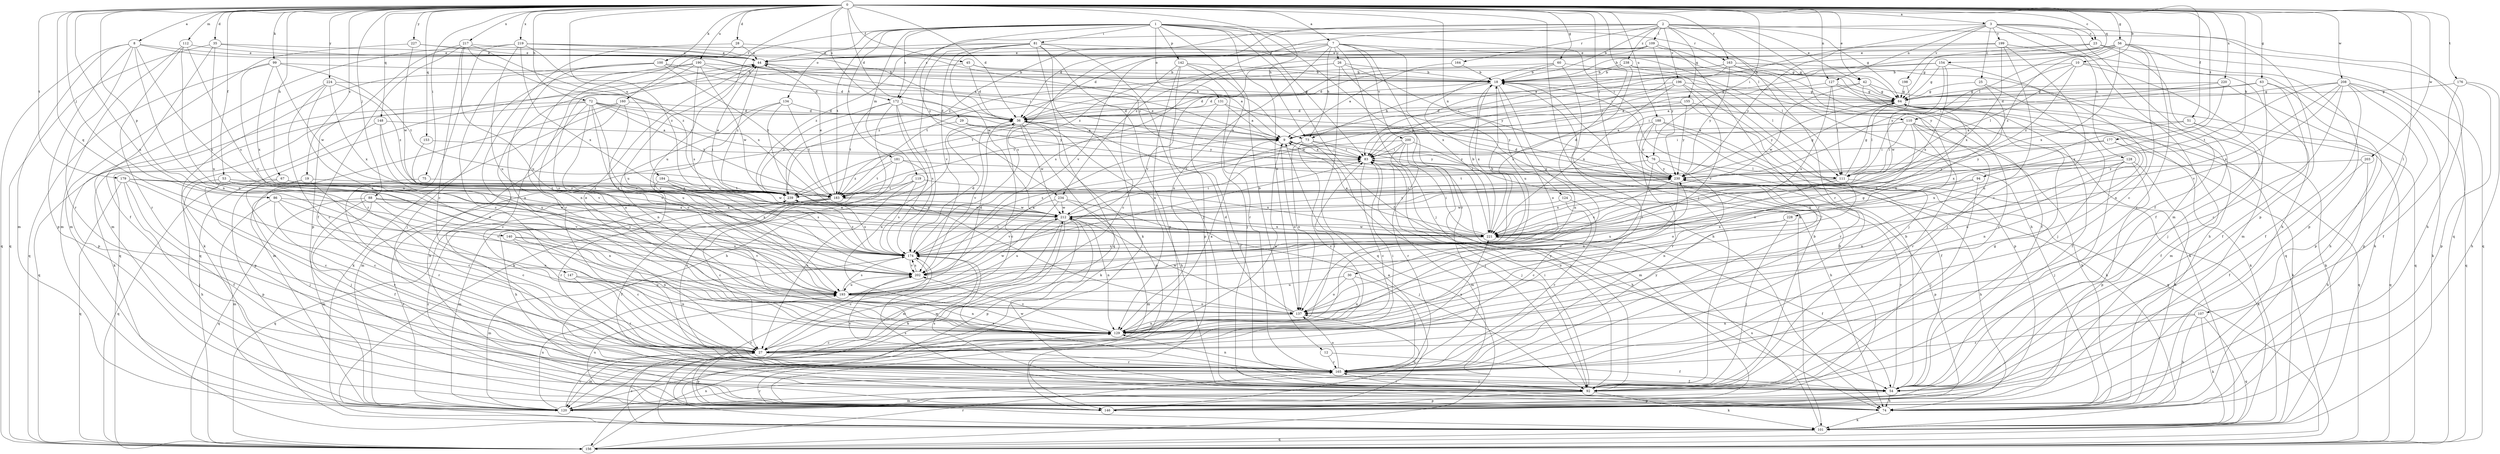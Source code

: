 strict digraph  {
0;
1;
2;
3;
7;
8;
9;
10;
12;
18;
19;
23;
25;
26;
27;
28;
29;
30;
35;
36;
42;
44;
45;
51;
53;
54;
56;
60;
63;
64;
67;
72;
73;
74;
75;
76;
81;
83;
86;
88;
92;
94;
99;
100;
101;
107;
109;
110;
111;
112;
119;
120;
124;
127;
128;
129;
131;
134;
137;
140;
142;
146;
147;
148;
153;
154;
155;
156;
160;
163;
164;
165;
172;
174;
176;
177;
179;
181;
183;
184;
188;
190;
193;
196;
198;
199;
200;
202;
203;
208;
212;
217;
219;
220;
221;
224;
227;
228;
230;
234;
238;
239;
0 -> 3  [label=a];
0 -> 7  [label=a];
0 -> 8  [label=a];
0 -> 10  [label=b];
0 -> 19  [label=c];
0 -> 23  [label=c];
0 -> 28  [label=d];
0 -> 29  [label=d];
0 -> 30  [label=d];
0 -> 35  [label=d];
0 -> 36  [label=d];
0 -> 42  [label=e];
0 -> 45  [label=f];
0 -> 51  [label=f];
0 -> 53  [label=f];
0 -> 56  [label=g];
0 -> 60  [label=g];
0 -> 63  [label=g];
0 -> 67  [label=h];
0 -> 72  [label=h];
0 -> 73  [label=h];
0 -> 75  [label=i];
0 -> 76  [label=i];
0 -> 86  [label=j];
0 -> 88  [label=j];
0 -> 92  [label=j];
0 -> 94  [label=k];
0 -> 99  [label=k];
0 -> 100  [label=k];
0 -> 101  [label=k];
0 -> 107  [label=l];
0 -> 112  [label=m];
0 -> 124  [label=n];
0 -> 127  [label=n];
0 -> 140  [label=p];
0 -> 147  [label=q];
0 -> 148  [label=q];
0 -> 153  [label=q];
0 -> 154  [label=q];
0 -> 160  [label=r];
0 -> 163  [label=r];
0 -> 172  [label=s];
0 -> 176  [label=t];
0 -> 177  [label=t];
0 -> 179  [label=t];
0 -> 184  [label=u];
0 -> 188  [label=u];
0 -> 190  [label=u];
0 -> 193  [label=u];
0 -> 203  [label=w];
0 -> 208  [label=w];
0 -> 217  [label=x];
0 -> 219  [label=x];
0 -> 220  [label=x];
0 -> 224  [label=y];
0 -> 227  [label=y];
1 -> 12  [label=b];
1 -> 54  [label=f];
1 -> 76  [label=i];
1 -> 81  [label=i];
1 -> 83  [label=i];
1 -> 119  [label=m];
1 -> 131  [label=o];
1 -> 134  [label=o];
1 -> 137  [label=o];
1 -> 142  [label=p];
1 -> 163  [label=r];
1 -> 172  [label=s];
1 -> 181  [label=t];
1 -> 183  [label=t];
1 -> 193  [label=u];
1 -> 221  [label=x];
1 -> 234  [label=z];
2 -> 18  [label=b];
2 -> 36  [label=d];
2 -> 42  [label=e];
2 -> 64  [label=g];
2 -> 109  [label=l];
2 -> 155  [label=q];
2 -> 156  [label=q];
2 -> 164  [label=r];
2 -> 165  [label=r];
2 -> 196  [label=v];
2 -> 228  [label=y];
2 -> 234  [label=z];
2 -> 238  [label=z];
2 -> 239  [label=z];
3 -> 23  [label=c];
3 -> 25  [label=c];
3 -> 54  [label=f];
3 -> 83  [label=i];
3 -> 120  [label=m];
3 -> 127  [label=n];
3 -> 128  [label=n];
3 -> 146  [label=p];
3 -> 172  [label=s];
3 -> 198  [label=v];
3 -> 199  [label=v];
7 -> 26  [label=c];
7 -> 44  [label=e];
7 -> 73  [label=h];
7 -> 92  [label=j];
7 -> 110  [label=l];
7 -> 129  [label=n];
7 -> 165  [label=r];
7 -> 174  [label=s];
7 -> 200  [label=v];
7 -> 202  [label=v];
7 -> 221  [label=x];
8 -> 44  [label=e];
8 -> 73  [label=h];
8 -> 120  [label=m];
8 -> 129  [label=n];
8 -> 146  [label=p];
8 -> 156  [label=q];
8 -> 165  [label=r];
8 -> 174  [label=s];
9 -> 83  [label=i];
9 -> 137  [label=o];
9 -> 230  [label=y];
10 -> 18  [label=b];
10 -> 101  [label=k];
10 -> 110  [label=l];
10 -> 111  [label=l];
10 -> 120  [label=m];
10 -> 239  [label=z];
12 -> 54  [label=f];
12 -> 165  [label=r];
18 -> 64  [label=g];
18 -> 73  [label=h];
18 -> 129  [label=n];
18 -> 137  [label=o];
18 -> 183  [label=t];
18 -> 221  [label=x];
19 -> 27  [label=c];
19 -> 92  [label=j];
19 -> 146  [label=p];
19 -> 239  [label=z];
23 -> 44  [label=e];
23 -> 54  [label=f];
23 -> 64  [label=g];
23 -> 83  [label=i];
23 -> 156  [label=q];
25 -> 64  [label=g];
25 -> 92  [label=j];
25 -> 193  [label=u];
26 -> 18  [label=b];
26 -> 74  [label=h];
26 -> 156  [label=q];
26 -> 174  [label=s];
26 -> 202  [label=v];
26 -> 230  [label=y];
27 -> 9  [label=a];
27 -> 83  [label=i];
27 -> 120  [label=m];
27 -> 146  [label=p];
27 -> 165  [label=r];
27 -> 221  [label=x];
28 -> 27  [label=c];
28 -> 44  [label=e];
28 -> 165  [label=r];
28 -> 230  [label=y];
29 -> 9  [label=a];
29 -> 120  [label=m];
29 -> 230  [label=y];
30 -> 129  [label=n];
30 -> 137  [label=o];
30 -> 165  [label=r];
30 -> 193  [label=u];
35 -> 9  [label=a];
35 -> 44  [label=e];
35 -> 54  [label=f];
35 -> 156  [label=q];
35 -> 193  [label=u];
36 -> 9  [label=a];
36 -> 27  [label=c];
36 -> 74  [label=h];
36 -> 101  [label=k];
36 -> 129  [label=n];
36 -> 146  [label=p];
36 -> 202  [label=v];
36 -> 212  [label=w];
42 -> 36  [label=d];
42 -> 64  [label=g];
42 -> 156  [label=q];
42 -> 165  [label=r];
42 -> 212  [label=w];
44 -> 18  [label=b];
44 -> 156  [label=q];
44 -> 193  [label=u];
44 -> 239  [label=z];
45 -> 9  [label=a];
45 -> 18  [label=b];
45 -> 36  [label=d];
45 -> 156  [label=q];
51 -> 9  [label=a];
51 -> 54  [label=f];
51 -> 156  [label=q];
51 -> 221  [label=x];
53 -> 74  [label=h];
53 -> 92  [label=j];
53 -> 129  [label=n];
53 -> 183  [label=t];
53 -> 202  [label=v];
53 -> 239  [label=z];
54 -> 18  [label=b];
54 -> 74  [label=h];
54 -> 146  [label=p];
54 -> 174  [label=s];
54 -> 230  [label=y];
56 -> 9  [label=a];
56 -> 18  [label=b];
56 -> 27  [label=c];
56 -> 44  [label=e];
56 -> 74  [label=h];
56 -> 111  [label=l];
56 -> 146  [label=p];
56 -> 165  [label=r];
56 -> 221  [label=x];
56 -> 239  [label=z];
60 -> 18  [label=b];
60 -> 111  [label=l];
60 -> 165  [label=r];
60 -> 193  [label=u];
60 -> 239  [label=z];
63 -> 9  [label=a];
63 -> 36  [label=d];
63 -> 54  [label=f];
63 -> 64  [label=g];
63 -> 92  [label=j];
63 -> 146  [label=p];
64 -> 36  [label=d];
64 -> 54  [label=f];
64 -> 101  [label=k];
64 -> 111  [label=l];
64 -> 120  [label=m];
64 -> 230  [label=y];
67 -> 27  [label=c];
67 -> 156  [label=q];
67 -> 221  [label=x];
67 -> 239  [label=z];
72 -> 9  [label=a];
72 -> 27  [label=c];
72 -> 36  [label=d];
72 -> 83  [label=i];
72 -> 101  [label=k];
72 -> 137  [label=o];
72 -> 156  [label=q];
72 -> 183  [label=t];
72 -> 193  [label=u];
72 -> 202  [label=v];
73 -> 27  [label=c];
73 -> 83  [label=i];
73 -> 92  [label=j];
73 -> 137  [label=o];
73 -> 174  [label=s];
73 -> 230  [label=y];
74 -> 101  [label=k];
74 -> 174  [label=s];
74 -> 212  [label=w];
74 -> 239  [label=z];
75 -> 165  [label=r];
75 -> 239  [label=z];
76 -> 111  [label=l];
76 -> 129  [label=n];
76 -> 137  [label=o];
76 -> 183  [label=t];
76 -> 230  [label=y];
81 -> 44  [label=e];
81 -> 92  [label=j];
81 -> 101  [label=k];
81 -> 111  [label=l];
81 -> 146  [label=p];
81 -> 156  [label=q];
81 -> 174  [label=s];
81 -> 202  [label=v];
81 -> 212  [label=w];
81 -> 239  [label=z];
83 -> 9  [label=a];
83 -> 27  [label=c];
83 -> 44  [label=e];
83 -> 74  [label=h];
83 -> 92  [label=j];
83 -> 120  [label=m];
83 -> 230  [label=y];
86 -> 120  [label=m];
86 -> 129  [label=n];
86 -> 165  [label=r];
86 -> 202  [label=v];
86 -> 212  [label=w];
88 -> 27  [label=c];
88 -> 54  [label=f];
88 -> 120  [label=m];
88 -> 156  [label=q];
88 -> 174  [label=s];
88 -> 212  [label=w];
88 -> 221  [label=x];
92 -> 18  [label=b];
92 -> 64  [label=g];
92 -> 83  [label=i];
92 -> 101  [label=k];
92 -> 120  [label=m];
92 -> 146  [label=p];
92 -> 165  [label=r];
92 -> 174  [label=s];
94 -> 92  [label=j];
94 -> 183  [label=t];
94 -> 221  [label=x];
99 -> 18  [label=b];
99 -> 156  [label=q];
99 -> 183  [label=t];
99 -> 202  [label=v];
99 -> 212  [label=w];
99 -> 221  [label=x];
100 -> 18  [label=b];
100 -> 27  [label=c];
100 -> 36  [label=d];
100 -> 101  [label=k];
100 -> 129  [label=n];
100 -> 183  [label=t];
101 -> 27  [label=c];
101 -> 156  [label=q];
101 -> 221  [label=x];
107 -> 74  [label=h];
107 -> 101  [label=k];
107 -> 129  [label=n];
107 -> 156  [label=q];
107 -> 165  [label=r];
109 -> 36  [label=d];
109 -> 44  [label=e];
109 -> 74  [label=h];
109 -> 165  [label=r];
109 -> 230  [label=y];
109 -> 239  [label=z];
110 -> 9  [label=a];
110 -> 74  [label=h];
110 -> 83  [label=i];
110 -> 101  [label=k];
110 -> 111  [label=l];
110 -> 137  [label=o];
110 -> 156  [label=q];
110 -> 165  [label=r];
111 -> 64  [label=g];
111 -> 101  [label=k];
111 -> 129  [label=n];
111 -> 193  [label=u];
111 -> 221  [label=x];
112 -> 44  [label=e];
112 -> 120  [label=m];
112 -> 129  [label=n];
112 -> 165  [label=r];
112 -> 174  [label=s];
119 -> 27  [label=c];
119 -> 74  [label=h];
119 -> 174  [label=s];
119 -> 183  [label=t];
119 -> 221  [label=x];
120 -> 18  [label=b];
120 -> 27  [label=c];
120 -> 165  [label=r];
120 -> 193  [label=u];
120 -> 212  [label=w];
120 -> 239  [label=z];
124 -> 27  [label=c];
124 -> 165  [label=r];
124 -> 212  [label=w];
127 -> 9  [label=a];
127 -> 64  [label=g];
127 -> 101  [label=k];
127 -> 111  [label=l];
127 -> 174  [label=s];
128 -> 74  [label=h];
128 -> 92  [label=j];
128 -> 129  [label=n];
128 -> 146  [label=p];
128 -> 221  [label=x];
128 -> 230  [label=y];
129 -> 9  [label=a];
129 -> 27  [label=c];
129 -> 44  [label=e];
129 -> 83  [label=i];
129 -> 202  [label=v];
129 -> 230  [label=y];
131 -> 9  [label=a];
131 -> 36  [label=d];
131 -> 54  [label=f];
131 -> 230  [label=y];
134 -> 36  [label=d];
134 -> 129  [label=n];
134 -> 137  [label=o];
134 -> 183  [label=t];
134 -> 202  [label=v];
137 -> 36  [label=d];
137 -> 129  [label=n];
137 -> 212  [label=w];
140 -> 27  [label=c];
140 -> 129  [label=n];
140 -> 174  [label=s];
140 -> 202  [label=v];
142 -> 18  [label=b];
142 -> 27  [label=c];
142 -> 92  [label=j];
142 -> 129  [label=n];
142 -> 146  [label=p];
142 -> 165  [label=r];
146 -> 9  [label=a];
146 -> 137  [label=o];
146 -> 193  [label=u];
146 -> 202  [label=v];
147 -> 129  [label=n];
147 -> 165  [label=r];
147 -> 193  [label=u];
148 -> 9  [label=a];
148 -> 146  [label=p];
148 -> 193  [label=u];
148 -> 202  [label=v];
153 -> 83  [label=i];
153 -> 174  [label=s];
154 -> 18  [label=b];
154 -> 64  [label=g];
154 -> 83  [label=i];
154 -> 129  [label=n];
154 -> 221  [label=x];
154 -> 230  [label=y];
155 -> 36  [label=d];
155 -> 101  [label=k];
155 -> 165  [label=r];
155 -> 183  [label=t];
155 -> 230  [label=y];
156 -> 129  [label=n];
156 -> 165  [label=r];
160 -> 36  [label=d];
160 -> 74  [label=h];
160 -> 101  [label=k];
160 -> 120  [label=m];
160 -> 137  [label=o];
163 -> 18  [label=b];
163 -> 36  [label=d];
163 -> 54  [label=f];
163 -> 74  [label=h];
163 -> 83  [label=i];
163 -> 92  [label=j];
163 -> 230  [label=y];
164 -> 9  [label=a];
164 -> 18  [label=b];
165 -> 44  [label=e];
165 -> 54  [label=f];
165 -> 92  [label=j];
165 -> 129  [label=n];
165 -> 137  [label=o];
165 -> 202  [label=v];
165 -> 230  [label=y];
172 -> 36  [label=d];
172 -> 74  [label=h];
172 -> 101  [label=k];
172 -> 174  [label=s];
172 -> 183  [label=t];
172 -> 230  [label=y];
172 -> 239  [label=z];
174 -> 18  [label=b];
174 -> 27  [label=c];
174 -> 36  [label=d];
174 -> 83  [label=i];
174 -> 120  [label=m];
174 -> 202  [label=v];
174 -> 239  [label=z];
176 -> 54  [label=f];
176 -> 64  [label=g];
176 -> 74  [label=h];
176 -> 146  [label=p];
177 -> 83  [label=i];
177 -> 129  [label=n];
177 -> 137  [label=o];
177 -> 230  [label=y];
179 -> 27  [label=c];
179 -> 54  [label=f];
179 -> 92  [label=j];
179 -> 156  [label=q];
179 -> 183  [label=t];
179 -> 221  [label=x];
179 -> 239  [label=z];
181 -> 111  [label=l];
181 -> 165  [label=r];
181 -> 174  [label=s];
181 -> 183  [label=t];
181 -> 239  [label=z];
183 -> 27  [label=c];
183 -> 44  [label=e];
183 -> 54  [label=f];
183 -> 120  [label=m];
183 -> 156  [label=q];
183 -> 212  [label=w];
184 -> 165  [label=r];
184 -> 174  [label=s];
184 -> 183  [label=t];
184 -> 212  [label=w];
188 -> 9  [label=a];
188 -> 54  [label=f];
188 -> 101  [label=k];
188 -> 156  [label=q];
188 -> 165  [label=r];
188 -> 230  [label=y];
190 -> 18  [label=b];
190 -> 36  [label=d];
190 -> 92  [label=j];
190 -> 129  [label=n];
190 -> 137  [label=o];
190 -> 174  [label=s];
190 -> 212  [label=w];
193 -> 36  [label=d];
193 -> 64  [label=g];
193 -> 129  [label=n];
193 -> 137  [label=o];
193 -> 174  [label=s];
193 -> 212  [label=w];
196 -> 36  [label=d];
196 -> 64  [label=g];
196 -> 146  [label=p];
196 -> 202  [label=v];
196 -> 212  [label=w];
196 -> 221  [label=x];
198 -> 64  [label=g];
198 -> 212  [label=w];
199 -> 27  [label=c];
199 -> 44  [label=e];
199 -> 74  [label=h];
199 -> 129  [label=n];
199 -> 221  [label=x];
199 -> 230  [label=y];
200 -> 74  [label=h];
200 -> 83  [label=i];
200 -> 92  [label=j];
200 -> 120  [label=m];
200 -> 165  [label=r];
200 -> 183  [label=t];
202 -> 9  [label=a];
202 -> 174  [label=s];
202 -> 193  [label=u];
203 -> 54  [label=f];
203 -> 74  [label=h];
203 -> 230  [label=y];
208 -> 27  [label=c];
208 -> 54  [label=f];
208 -> 64  [label=g];
208 -> 101  [label=k];
208 -> 146  [label=p];
208 -> 156  [label=q];
208 -> 183  [label=t];
208 -> 202  [label=v];
208 -> 221  [label=x];
212 -> 83  [label=i];
212 -> 101  [label=k];
212 -> 120  [label=m];
212 -> 129  [label=n];
212 -> 146  [label=p];
212 -> 193  [label=u];
212 -> 221  [label=x];
212 -> 230  [label=y];
217 -> 27  [label=c];
217 -> 44  [label=e];
217 -> 54  [label=f];
217 -> 146  [label=p];
217 -> 193  [label=u];
217 -> 221  [label=x];
217 -> 239  [label=z];
219 -> 44  [label=e];
219 -> 64  [label=g];
219 -> 83  [label=i];
219 -> 120  [label=m];
219 -> 165  [label=r];
219 -> 193  [label=u];
219 -> 221  [label=x];
219 -> 239  [label=z];
220 -> 64  [label=g];
220 -> 74  [label=h];
220 -> 83  [label=i];
220 -> 221  [label=x];
221 -> 9  [label=a];
221 -> 18  [label=b];
221 -> 54  [label=f];
221 -> 83  [label=i];
221 -> 174  [label=s];
221 -> 212  [label=w];
224 -> 27  [label=c];
224 -> 64  [label=g];
224 -> 146  [label=p];
224 -> 193  [label=u];
224 -> 221  [label=x];
224 -> 239  [label=z];
227 -> 44  [label=e];
227 -> 64  [label=g];
227 -> 120  [label=m];
227 -> 212  [label=w];
228 -> 92  [label=j];
228 -> 137  [label=o];
228 -> 221  [label=x];
230 -> 36  [label=d];
230 -> 64  [label=g];
230 -> 74  [label=h];
230 -> 137  [label=o];
230 -> 146  [label=p];
230 -> 174  [label=s];
230 -> 239  [label=z];
234 -> 92  [label=j];
234 -> 120  [label=m];
234 -> 174  [label=s];
234 -> 202  [label=v];
234 -> 212  [label=w];
238 -> 18  [label=b];
238 -> 92  [label=j];
238 -> 156  [label=q];
238 -> 174  [label=s];
238 -> 183  [label=t];
239 -> 44  [label=e];
239 -> 174  [label=s];
239 -> 212  [label=w];
}
